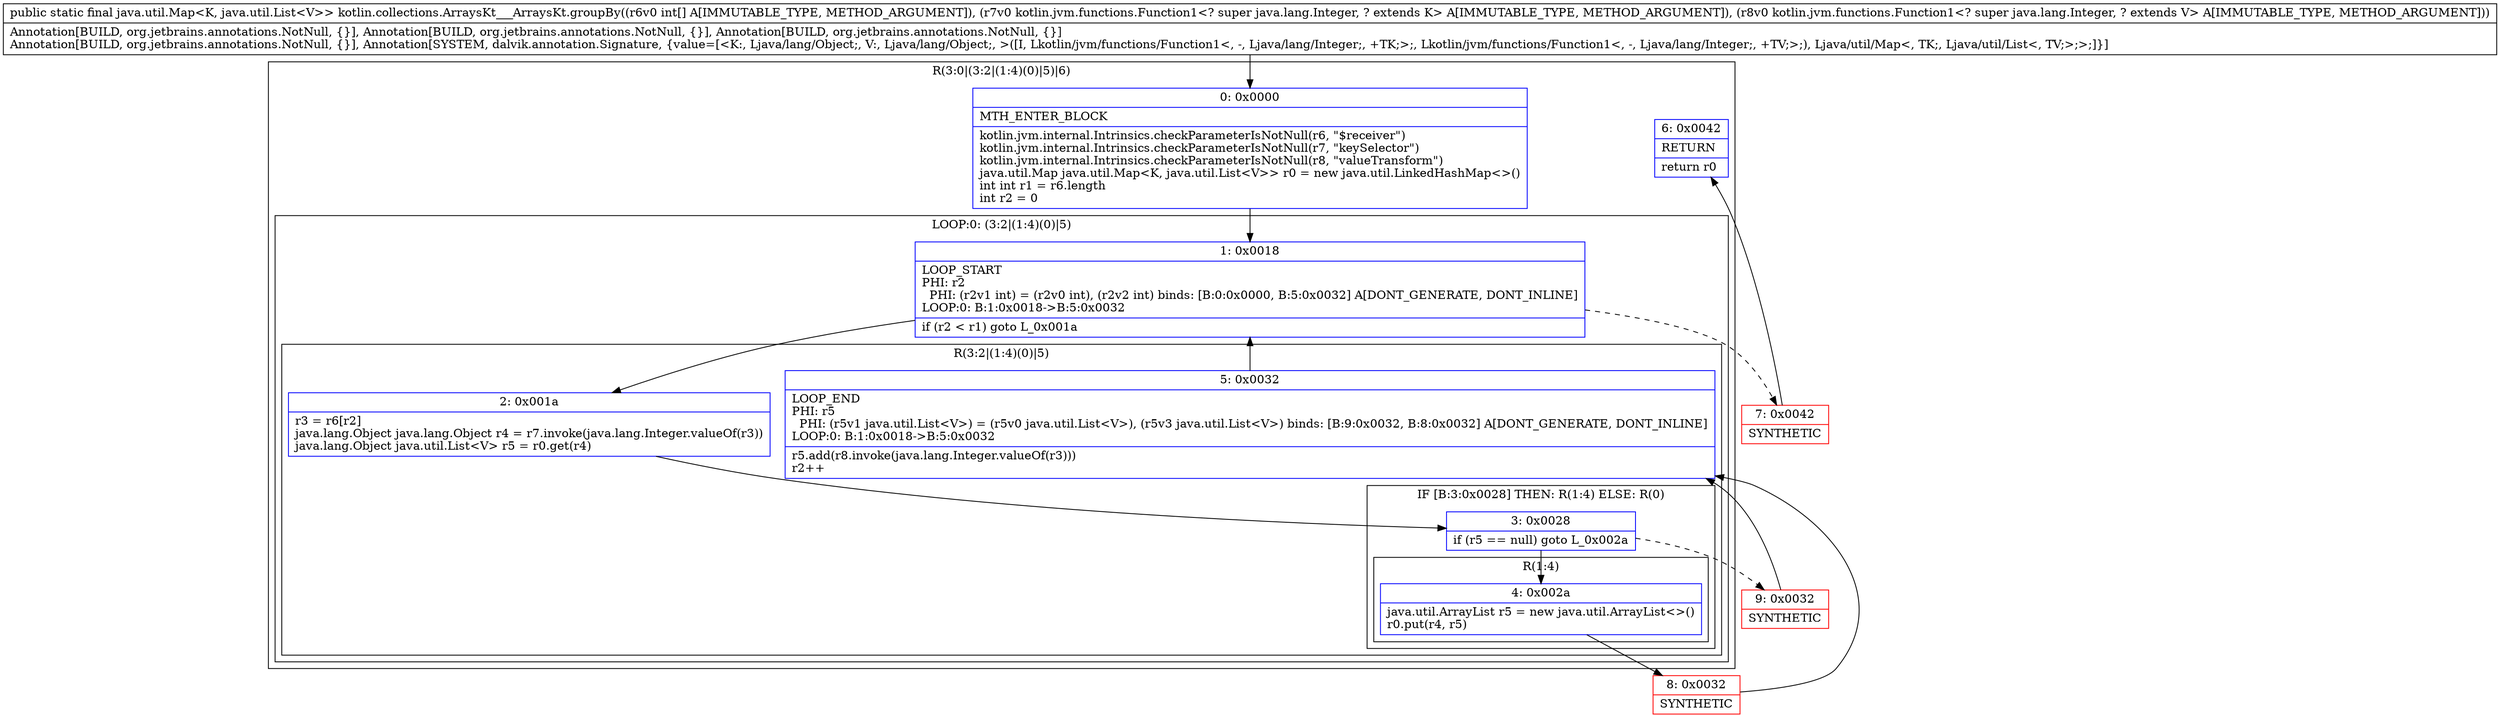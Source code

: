 digraph "CFG forkotlin.collections.ArraysKt___ArraysKt.groupBy([ILkotlin\/jvm\/functions\/Function1;Lkotlin\/jvm\/functions\/Function1;)Ljava\/util\/Map;" {
subgraph cluster_Region_1095252845 {
label = "R(3:0|(3:2|(1:4)(0)|5)|6)";
node [shape=record,color=blue];
Node_0 [shape=record,label="{0\:\ 0x0000|MTH_ENTER_BLOCK\l|kotlin.jvm.internal.Intrinsics.checkParameterIsNotNull(r6, \"$receiver\")\lkotlin.jvm.internal.Intrinsics.checkParameterIsNotNull(r7, \"keySelector\")\lkotlin.jvm.internal.Intrinsics.checkParameterIsNotNull(r8, \"valueTransform\")\ljava.util.Map java.util.Map\<K, java.util.List\<V\>\> r0 = new java.util.LinkedHashMap\<\>()\lint int r1 = r6.length\lint r2 = 0\l}"];
subgraph cluster_LoopRegion_2072933935 {
label = "LOOP:0: (3:2|(1:4)(0)|5)";
node [shape=record,color=blue];
Node_1 [shape=record,label="{1\:\ 0x0018|LOOP_START\lPHI: r2 \l  PHI: (r2v1 int) = (r2v0 int), (r2v2 int) binds: [B:0:0x0000, B:5:0x0032] A[DONT_GENERATE, DONT_INLINE]\lLOOP:0: B:1:0x0018\-\>B:5:0x0032\l|if (r2 \< r1) goto L_0x001a\l}"];
subgraph cluster_Region_1874297518 {
label = "R(3:2|(1:4)(0)|5)";
node [shape=record,color=blue];
Node_2 [shape=record,label="{2\:\ 0x001a|r3 = r6[r2]\ljava.lang.Object java.lang.Object r4 = r7.invoke(java.lang.Integer.valueOf(r3))\ljava.lang.Object java.util.List\<V\> r5 = r0.get(r4)\l}"];
subgraph cluster_IfRegion_893799153 {
label = "IF [B:3:0x0028] THEN: R(1:4) ELSE: R(0)";
node [shape=record,color=blue];
Node_3 [shape=record,label="{3\:\ 0x0028|if (r5 == null) goto L_0x002a\l}"];
subgraph cluster_Region_1420910313 {
label = "R(1:4)";
node [shape=record,color=blue];
Node_4 [shape=record,label="{4\:\ 0x002a|java.util.ArrayList r5 = new java.util.ArrayList\<\>()\lr0.put(r4, r5)\l}"];
}
subgraph cluster_Region_495152031 {
label = "R(0)";
node [shape=record,color=blue];
}
}
Node_5 [shape=record,label="{5\:\ 0x0032|LOOP_END\lPHI: r5 \l  PHI: (r5v1 java.util.List\<V\>) = (r5v0 java.util.List\<V\>), (r5v3 java.util.List\<V\>) binds: [B:9:0x0032, B:8:0x0032] A[DONT_GENERATE, DONT_INLINE]\lLOOP:0: B:1:0x0018\-\>B:5:0x0032\l|r5.add(r8.invoke(java.lang.Integer.valueOf(r3)))\lr2++\l}"];
}
}
Node_6 [shape=record,label="{6\:\ 0x0042|RETURN\l|return r0\l}"];
}
Node_7 [shape=record,color=red,label="{7\:\ 0x0042|SYNTHETIC\l}"];
Node_8 [shape=record,color=red,label="{8\:\ 0x0032|SYNTHETIC\l}"];
Node_9 [shape=record,color=red,label="{9\:\ 0x0032|SYNTHETIC\l}"];
MethodNode[shape=record,label="{public static final java.util.Map\<K, java.util.List\<V\>\> kotlin.collections.ArraysKt___ArraysKt.groupBy((r6v0 int[] A[IMMUTABLE_TYPE, METHOD_ARGUMENT]), (r7v0 kotlin.jvm.functions.Function1\<? super java.lang.Integer, ? extends K\> A[IMMUTABLE_TYPE, METHOD_ARGUMENT]), (r8v0 kotlin.jvm.functions.Function1\<? super java.lang.Integer, ? extends V\> A[IMMUTABLE_TYPE, METHOD_ARGUMENT]))  | Annotation[BUILD, org.jetbrains.annotations.NotNull, \{\}], Annotation[BUILD, org.jetbrains.annotations.NotNull, \{\}], Annotation[BUILD, org.jetbrains.annotations.NotNull, \{\}]\lAnnotation[BUILD, org.jetbrains.annotations.NotNull, \{\}], Annotation[SYSTEM, dalvik.annotation.Signature, \{value=[\<K:, Ljava\/lang\/Object;, V:, Ljava\/lang\/Object;, \>([I, Lkotlin\/jvm\/functions\/Function1\<, \-, Ljava\/lang\/Integer;, +TK;\>;, Lkotlin\/jvm\/functions\/Function1\<, \-, Ljava\/lang\/Integer;, +TV;\>;), Ljava\/util\/Map\<, TK;, Ljava\/util\/List\<, TV;\>;\>;]\}]\l}"];
MethodNode -> Node_0;
Node_0 -> Node_1;
Node_1 -> Node_2;
Node_1 -> Node_7[style=dashed];
Node_2 -> Node_3;
Node_3 -> Node_4;
Node_3 -> Node_9[style=dashed];
Node_4 -> Node_8;
Node_5 -> Node_1;
Node_7 -> Node_6;
Node_8 -> Node_5;
Node_9 -> Node_5;
}

